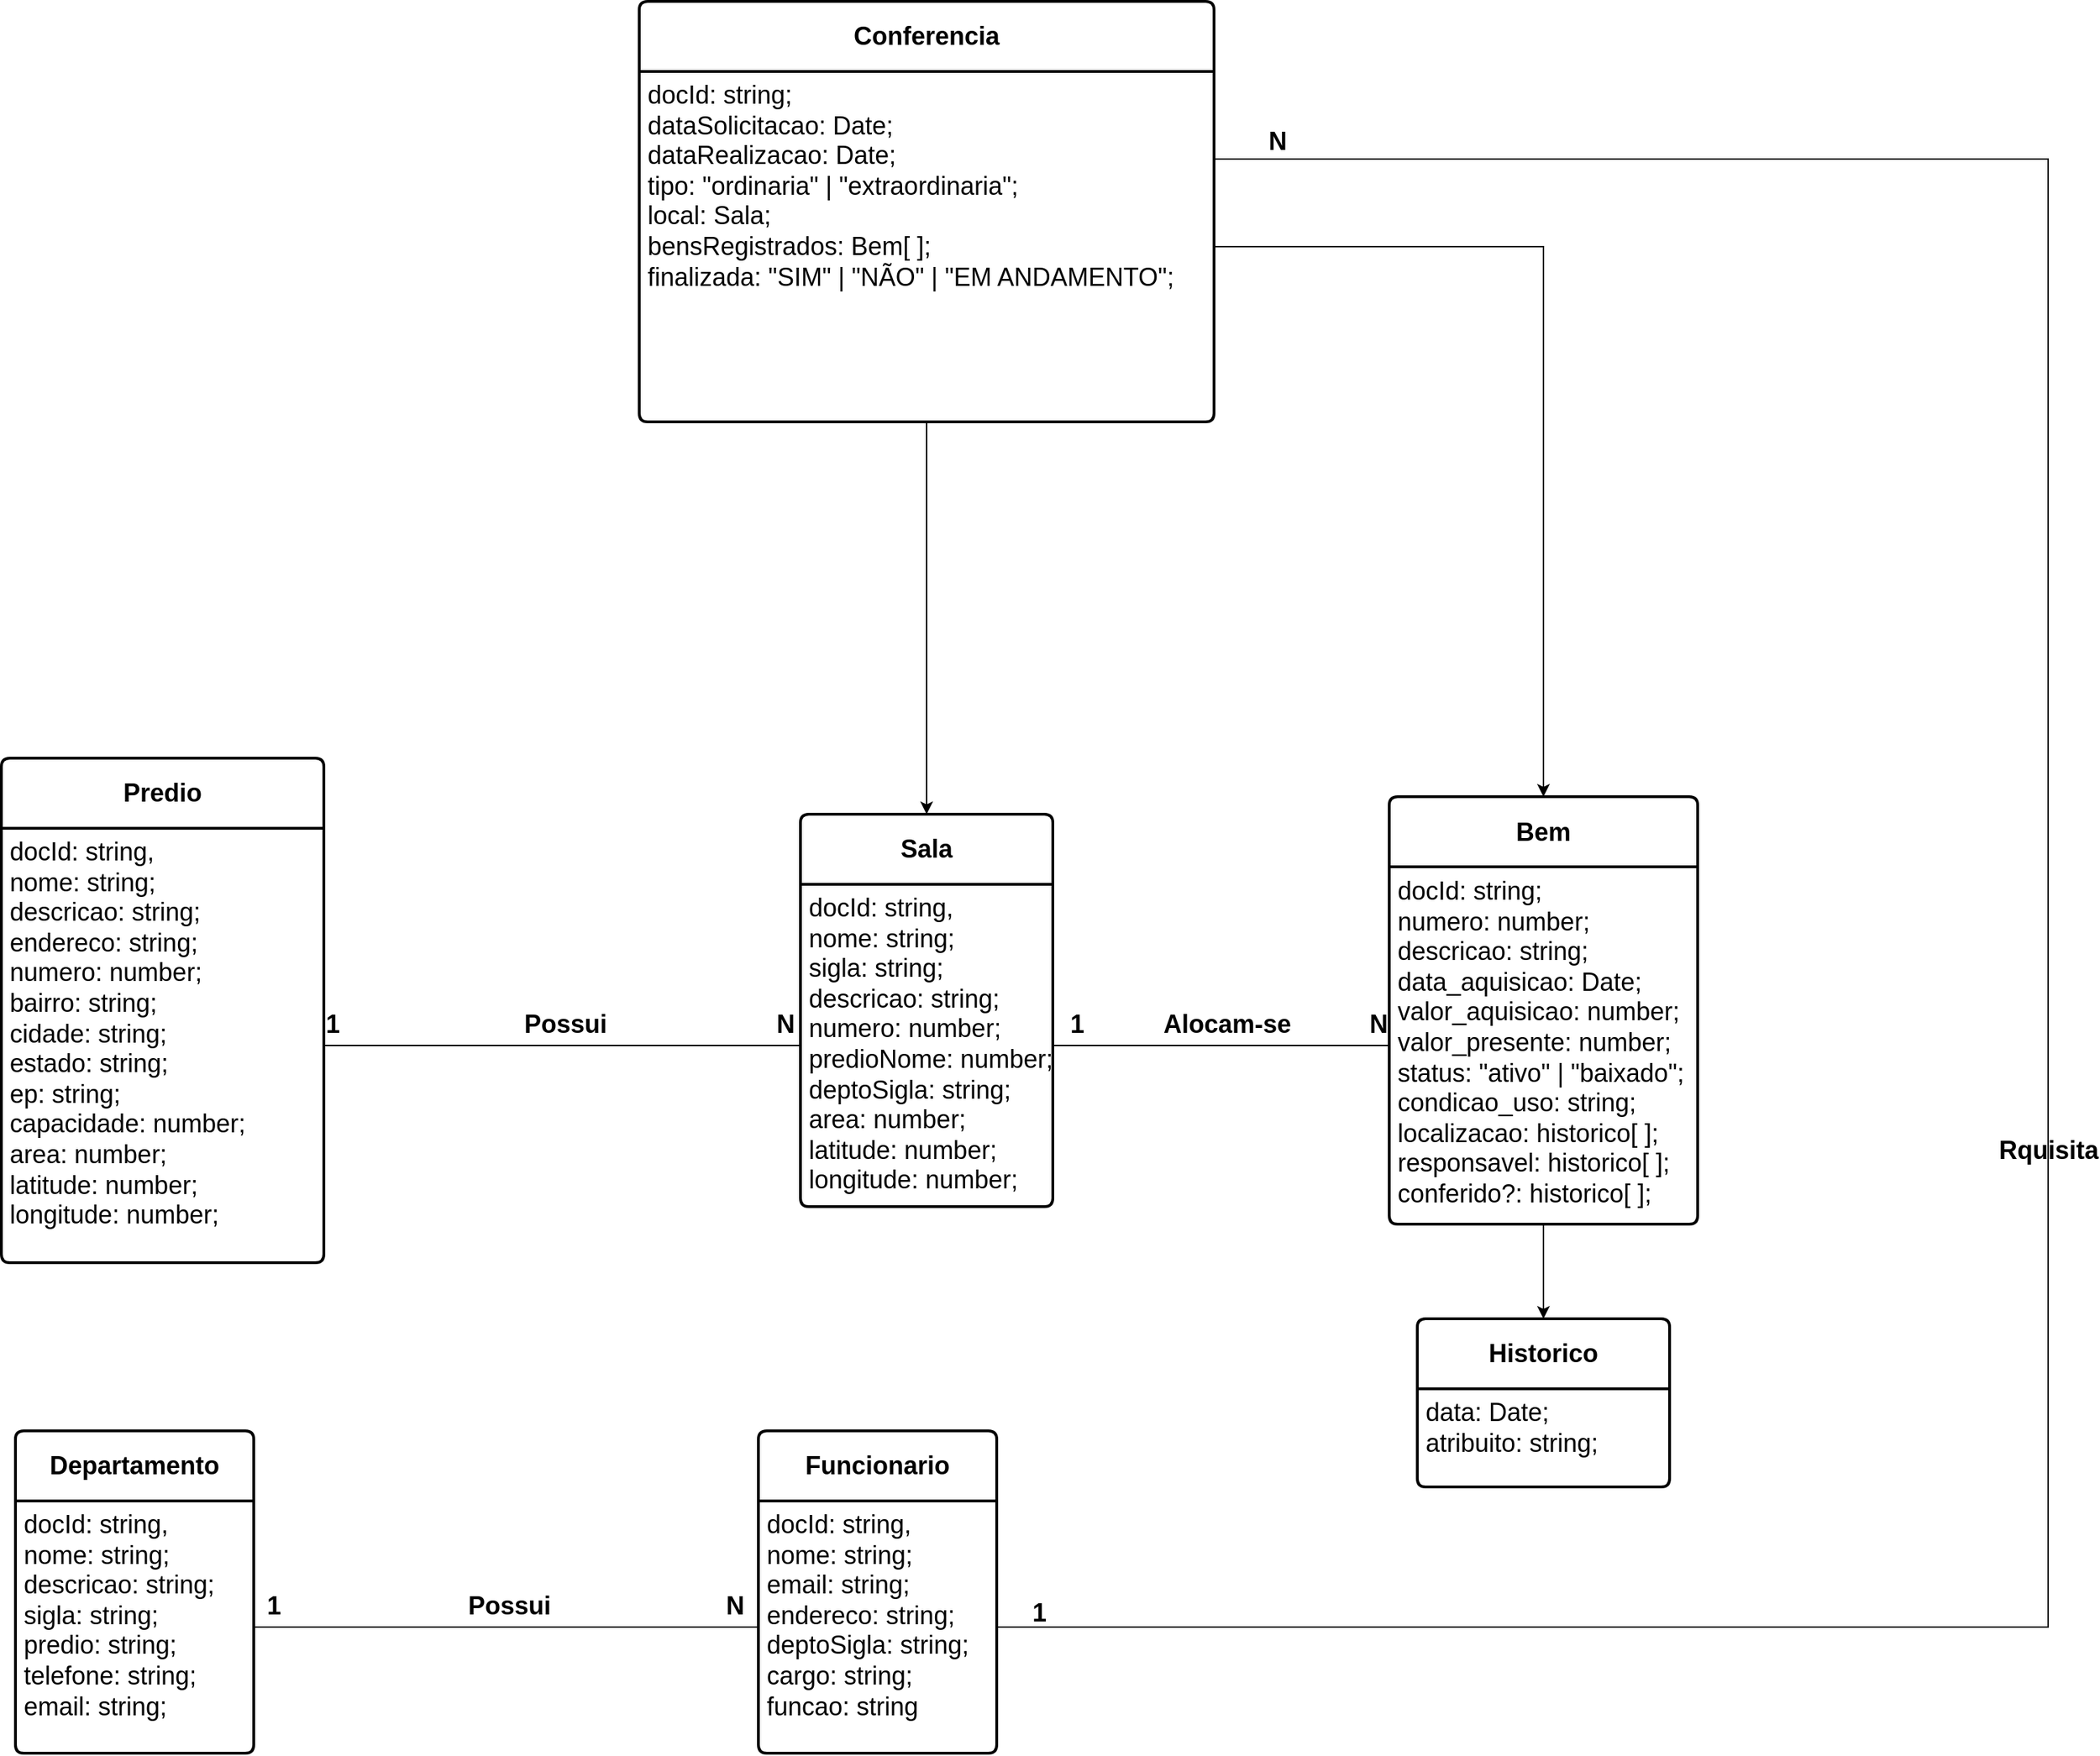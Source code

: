 <mxfile version="25.0.2">
  <diagram name="Página-1" id="3yGUMKd7CNmjQvBmNYFc">
    <mxGraphModel dx="2630" dy="2198" grid="1" gridSize="10" guides="1" tooltips="1" connect="1" arrows="1" fold="1" page="0" pageScale="1" pageWidth="850" pageHeight="1100" math="0" shadow="0">
      <root>
        <mxCell id="0" />
        <mxCell id="1" parent="0" />
        <mxCell id="UMQsm0fVd2S7a8hSrBUR-17" value="&lt;b&gt;Bem&lt;/b&gt;" style="swimlane;childLayout=stackLayout;horizontal=1;startSize=50;horizontalStack=0;rounded=1;fontSize=18;fontStyle=0;strokeWidth=2;resizeParent=0;resizeLast=1;shadow=0;dashed=0;align=center;arcSize=4;labelBorderColor=none;textShadow=0;whiteSpace=wrap;html=1;labelBackgroundColor=none;" vertex="1" parent="1">
          <mxGeometry x="660" y="-232.5" width="220" height="305" as="geometry" />
        </mxCell>
        <mxCell id="UMQsm0fVd2S7a8hSrBUR-18" value="docId: string;&lt;br&gt;numero: number;&lt;br&gt;descricao: string;&lt;br&gt;data_aquisicao: Date;&lt;br&gt;valor_aquisicao: number;&lt;br&gt;valor_presente: number;&lt;br&gt;status: &quot;ativo&quot; | &quot;baixado&quot;;&lt;br&gt;condicao_uso: string;&lt;br&gt;localizacao: historico[ ];&amp;nbsp;&lt;br&gt;responsavel: historico[ ];&amp;nbsp;&lt;br&gt;conferido?: historico[ ];" style="align=left;strokeColor=none;fillColor=none;spacingLeft=4;fontSize=18;verticalAlign=top;resizable=0;rotatable=0;part=1;labelBorderColor=none;textShadow=0;html=1;labelBackgroundColor=none;" vertex="1" parent="UMQsm0fVd2S7a8hSrBUR-17">
          <mxGeometry y="50" width="220" height="255" as="geometry" />
        </mxCell>
        <mxCell id="UMQsm0fVd2S7a8hSrBUR-20" value="&lt;b&gt;Historico&lt;/b&gt;" style="swimlane;childLayout=stackLayout;horizontal=1;startSize=50;horizontalStack=0;rounded=1;fontSize=18;fontStyle=0;strokeWidth=2;resizeParent=0;resizeLast=1;shadow=0;dashed=0;align=center;arcSize=4;labelBorderColor=none;textShadow=0;whiteSpace=wrap;html=1;labelBackgroundColor=none;" vertex="1" parent="1">
          <mxGeometry x="680" y="140" width="180" height="120" as="geometry" />
        </mxCell>
        <mxCell id="UMQsm0fVd2S7a8hSrBUR-21" value="data: Date;&lt;br&gt;atribuito: string;" style="align=left;strokeColor=none;fillColor=none;spacingLeft=4;fontSize=18;verticalAlign=top;resizable=0;rotatable=0;part=1;labelBorderColor=none;textShadow=0;html=1;labelBackgroundColor=none;" vertex="1" parent="UMQsm0fVd2S7a8hSrBUR-20">
          <mxGeometry y="50" width="180" height="70" as="geometry" />
        </mxCell>
        <mxCell id="UMQsm0fVd2S7a8hSrBUR-23" value="" style="edgeStyle=orthogonalEdgeStyle;rounded=0;orthogonalLoop=1;jettySize=auto;fontSize=18;labelBorderColor=none;textShadow=0;html=1;labelBackgroundColor=none;" edge="1" parent="1" source="UMQsm0fVd2S7a8hSrBUR-18" target="UMQsm0fVd2S7a8hSrBUR-20">
          <mxGeometry relative="1" as="geometry" />
        </mxCell>
        <mxCell id="UMQsm0fVd2S7a8hSrBUR-24" value="&lt;b&gt;Predio&lt;/b&gt;" style="swimlane;childLayout=stackLayout;horizontal=1;startSize=50;horizontalStack=0;rounded=1;fontSize=18;fontStyle=0;strokeWidth=2;resizeParent=0;resizeLast=1;shadow=0;dashed=0;align=center;arcSize=4;labelBorderColor=none;textShadow=0;whiteSpace=wrap;html=1;labelBackgroundColor=none;" vertex="1" parent="1">
          <mxGeometry x="-330" y="-260" width="230" height="360" as="geometry" />
        </mxCell>
        <mxCell id="UMQsm0fVd2S7a8hSrBUR-25" value="docId: string,&lt;br&gt;nome: string;&lt;br&gt;descricao: string;&lt;br&gt;endereco: string;&lt;br&gt;numero: number;&lt;br&gt;bairro: string;&lt;br&gt;cidade: string;&lt;br&gt;estado: string;&lt;br&gt;ep: string;&lt;br&gt;capacidade: number;&lt;br&gt;area: number;&lt;br&gt;latitude: number;&lt;br&gt;longitude: number;" style="align=left;strokeColor=none;fillColor=none;spacingLeft=4;fontSize=18;verticalAlign=top;resizable=0;rotatable=0;part=1;labelBorderColor=none;textShadow=0;html=1;labelBackgroundColor=none;" vertex="1" parent="UMQsm0fVd2S7a8hSrBUR-24">
          <mxGeometry y="50" width="230" height="310" as="geometry" />
        </mxCell>
        <mxCell id="UMQsm0fVd2S7a8hSrBUR-26" value="&lt;b&gt;Sala&lt;/b&gt;" style="swimlane;childLayout=stackLayout;horizontal=1;startSize=50;horizontalStack=0;rounded=1;fontSize=18;fontStyle=0;strokeWidth=2;resizeParent=0;resizeLast=1;shadow=0;dashed=0;align=center;arcSize=4;labelBorderColor=none;textShadow=0;whiteSpace=wrap;html=1;labelBackgroundColor=none;" vertex="1" parent="1">
          <mxGeometry x="240" y="-220" width="180" height="280" as="geometry" />
        </mxCell>
        <mxCell id="UMQsm0fVd2S7a8hSrBUR-27" value="docId: string,&lt;br&gt;nome: string;&lt;br&gt;sigla: string;&lt;br&gt;descricao: string;&lt;br&gt;numero: number;&amp;nbsp;&lt;br&gt;predioNome: number;&lt;br&gt;deptoSigla: string;&lt;br&gt;area: number;&lt;br&gt;latitude: number;&lt;br&gt;longitude: number;" style="align=left;strokeColor=none;fillColor=none;spacingLeft=4;fontSize=18;verticalAlign=top;resizable=0;rotatable=0;part=1;labelBorderColor=none;textShadow=0;html=1;labelBackgroundColor=none;" vertex="1" parent="UMQsm0fVd2S7a8hSrBUR-26">
          <mxGeometry y="50" width="180" height="230" as="geometry" />
        </mxCell>
        <mxCell id="UMQsm0fVd2S7a8hSrBUR-28" value="" style="edgeStyle=orthogonalEdgeStyle;rounded=0;orthogonalLoop=1;jettySize=auto;entryX=0;entryY=0.5;entryDx=0;entryDy=0;endArrow=none;endFill=0;fontSize=18;labelBorderColor=none;textShadow=0;html=1;labelBackgroundColor=none;" edge="1" parent="1" source="UMQsm0fVd2S7a8hSrBUR-25" target="UMQsm0fVd2S7a8hSrBUR-27">
          <mxGeometry relative="1" as="geometry" />
        </mxCell>
        <mxCell id="UMQsm0fVd2S7a8hSrBUR-29" value="1" style="edgeLabel;align=center;verticalAlign=middle;resizable=0;points=[];fontSize=18;fontStyle=1;labelBorderColor=none;textShadow=0;html=1;labelBackgroundColor=none;" vertex="1" connectable="0" parent="UMQsm0fVd2S7a8hSrBUR-28">
          <mxGeometry x="-0.205" y="-1" relative="1" as="geometry">
            <mxPoint x="-129" y="-16" as="offset" />
          </mxGeometry>
        </mxCell>
        <mxCell id="UMQsm0fVd2S7a8hSrBUR-30" value="N" style="edgeLabel;align=center;verticalAlign=middle;resizable=0;points=[];fontSize=18;fontStyle=1;labelBorderColor=none;textShadow=0;html=1;labelBackgroundColor=none;" vertex="1" connectable="0" parent="UMQsm0fVd2S7a8hSrBUR-28">
          <mxGeometry x="0.371" relative="1" as="geometry">
            <mxPoint x="96" y="-15" as="offset" />
          </mxGeometry>
        </mxCell>
        <mxCell id="UMQsm0fVd2S7a8hSrBUR-31" value="Possui" style="edgeLabel;align=center;verticalAlign=middle;resizable=0;points=[];fontSize=18;fontStyle=1;labelBorderColor=none;textShadow=0;html=1;labelBackgroundColor=none;" vertex="1" connectable="0" parent="UMQsm0fVd2S7a8hSrBUR-28">
          <mxGeometry x="-0.052" y="-3" relative="1" as="geometry">
            <mxPoint x="11" y="-18" as="offset" />
          </mxGeometry>
        </mxCell>
        <mxCell id="UMQsm0fVd2S7a8hSrBUR-36" value="1" style="edgeStyle=orthogonalEdgeStyle;rounded=0;orthogonalLoop=1;jettySize=auto;entryX=0;entryY=0.5;entryDx=0;entryDy=0;fontSize=18;endArrow=none;endFill=0;fontStyle=1;labelBorderColor=none;textShadow=0;html=1;labelBackgroundColor=none;" edge="1" parent="1" source="UMQsm0fVd2S7a8hSrBUR-27" target="UMQsm0fVd2S7a8hSrBUR-18">
          <mxGeometry x="-0.857" y="15" relative="1" as="geometry">
            <mxPoint as="offset" />
          </mxGeometry>
        </mxCell>
        <mxCell id="UMQsm0fVd2S7a8hSrBUR-37" value="Alocam-se" style="edgeLabel;align=center;verticalAlign=middle;resizable=0;points=[];fontSize=18;fontStyle=1;labelBorderColor=none;textShadow=0;html=1;labelBackgroundColor=none;" vertex="1" connectable="0" parent="UMQsm0fVd2S7a8hSrBUR-36">
          <mxGeometry x="-0.16" y="-2" relative="1" as="geometry">
            <mxPoint x="23" y="-17" as="offset" />
          </mxGeometry>
        </mxCell>
        <mxCell id="UMQsm0fVd2S7a8hSrBUR-38" value="N" style="edgeLabel;align=center;verticalAlign=middle;resizable=0;points=[];fontSize=18;fontStyle=1;labelBorderColor=none;textShadow=0;html=1;labelBackgroundColor=none;" vertex="1" connectable="0" parent="UMQsm0fVd2S7a8hSrBUR-36">
          <mxGeometry x="0.462" y="-2" relative="1" as="geometry">
            <mxPoint x="56" y="-17" as="offset" />
          </mxGeometry>
        </mxCell>
        <mxCell id="UMQsm0fVd2S7a8hSrBUR-39" value="&lt;b&gt;Departamento&lt;/b&gt;" style="swimlane;childLayout=stackLayout;horizontal=1;startSize=50;horizontalStack=0;rounded=1;fontSize=18;fontStyle=0;strokeWidth=2;resizeParent=0;resizeLast=1;shadow=0;dashed=0;align=center;arcSize=4;labelBorderColor=none;textShadow=0;whiteSpace=wrap;html=1;labelBackgroundColor=none;" vertex="1" parent="1">
          <mxGeometry x="-320" y="220" width="170" height="230" as="geometry" />
        </mxCell>
        <mxCell id="UMQsm0fVd2S7a8hSrBUR-40" value="docId: string,&lt;br&gt;nome: string;&lt;br&gt;descricao: string;&lt;br&gt;sigla: string;&lt;br&gt;predio: string;&lt;br&gt;telefone: string;&lt;br&gt;email: string;" style="align=left;strokeColor=none;fillColor=none;spacingLeft=4;fontSize=18;verticalAlign=top;resizable=0;rotatable=0;part=1;labelBorderColor=none;textShadow=0;html=1;labelBackgroundColor=none;" vertex="1" parent="UMQsm0fVd2S7a8hSrBUR-39">
          <mxGeometry y="50" width="170" height="180" as="geometry" />
        </mxCell>
        <mxCell id="UMQsm0fVd2S7a8hSrBUR-44" value="&lt;b&gt;Funcionario&lt;/b&gt;" style="swimlane;childLayout=stackLayout;horizontal=1;startSize=50;horizontalStack=0;rounded=1;fontSize=18;fontStyle=0;strokeWidth=2;resizeParent=0;resizeLast=1;shadow=0;dashed=0;align=center;arcSize=4;labelBorderColor=none;textShadow=0;whiteSpace=wrap;html=1;labelBackgroundColor=none;" vertex="1" parent="1">
          <mxGeometry x="210" y="220" width="170" height="230" as="geometry" />
        </mxCell>
        <mxCell id="UMQsm0fVd2S7a8hSrBUR-45" value="docId: string,&lt;br&gt;nome: string;&lt;br&gt;email: string;&lt;br&gt;endereco: string;&lt;br&gt;deptoSigla: string;&lt;br&gt;cargo: string;&lt;br&gt;funcao: string" style="align=left;strokeColor=none;fillColor=none;spacingLeft=4;fontSize=18;verticalAlign=top;resizable=0;rotatable=0;part=1;labelBorderColor=none;textShadow=0;html=1;labelBackgroundColor=none;" vertex="1" parent="UMQsm0fVd2S7a8hSrBUR-44">
          <mxGeometry y="50" width="170" height="180" as="geometry" />
        </mxCell>
        <mxCell id="UMQsm0fVd2S7a8hSrBUR-47" value="" style="edgeStyle=orthogonalEdgeStyle;rounded=0;orthogonalLoop=1;jettySize=auto;entryX=0;entryY=0.5;entryDx=0;entryDy=0;endArrow=none;endFill=0;exitX=1;exitY=0.5;exitDx=0;exitDy=0;fontSize=18;labelBorderColor=none;textShadow=0;html=1;labelBackgroundColor=none;" edge="1" parent="1" source="UMQsm0fVd2S7a8hSrBUR-40" target="UMQsm0fVd2S7a8hSrBUR-45">
          <mxGeometry relative="1" as="geometry">
            <mxPoint x="-120" y="-85" as="sourcePoint" />
            <mxPoint x="210" y="-85" as="targetPoint" />
          </mxGeometry>
        </mxCell>
        <mxCell id="UMQsm0fVd2S7a8hSrBUR-48" value="1" style="edgeLabel;align=center;verticalAlign=middle;resizable=0;points=[];fontSize=18;fontStyle=1;labelBorderColor=none;textShadow=0;html=1;labelBackgroundColor=none;" vertex="1" connectable="0" parent="UMQsm0fVd2S7a8hSrBUR-47">
          <mxGeometry x="-0.205" y="-1" relative="1" as="geometry">
            <mxPoint x="-129" y="-16" as="offset" />
          </mxGeometry>
        </mxCell>
        <mxCell id="UMQsm0fVd2S7a8hSrBUR-49" value="N" style="edgeLabel;align=center;verticalAlign=middle;resizable=0;points=[];fontSize=18;fontStyle=1;labelBorderColor=none;textShadow=0;html=1;labelBackgroundColor=none;" vertex="1" connectable="0" parent="UMQsm0fVd2S7a8hSrBUR-47">
          <mxGeometry x="0.371" relative="1" as="geometry">
            <mxPoint x="96" y="-15" as="offset" />
          </mxGeometry>
        </mxCell>
        <mxCell id="UMQsm0fVd2S7a8hSrBUR-50" value="Possui" style="edgeLabel;align=center;verticalAlign=middle;resizable=0;points=[];fontSize=18;fontStyle=1;labelBorderColor=none;textShadow=0;html=1;labelBackgroundColor=none;" vertex="1" connectable="0" parent="UMQsm0fVd2S7a8hSrBUR-47">
          <mxGeometry x="-0.052" y="-3" relative="1" as="geometry">
            <mxPoint x="11" y="-18" as="offset" />
          </mxGeometry>
        </mxCell>
        <mxCell id="UMQsm0fVd2S7a8hSrBUR-51" value="&lt;b&gt;Conferencia&lt;/b&gt;" style="swimlane;childLayout=stackLayout;horizontal=1;startSize=50;horizontalStack=0;rounded=1;fontSize=18;fontStyle=0;strokeWidth=2;resizeParent=0;resizeLast=1;shadow=0;dashed=0;align=center;arcSize=4;labelBorderColor=none;textShadow=0;whiteSpace=wrap;html=1;labelBackgroundColor=none;" vertex="1" parent="1">
          <mxGeometry x="125" y="-800" width="410" height="300" as="geometry" />
        </mxCell>
        <mxCell id="UMQsm0fVd2S7a8hSrBUR-52" value="docId: string;&lt;br&gt;dataSolicitacao: Date;&lt;br&gt;dataRealizacao: Date;&lt;br&gt;tipo: &quot;ordinaria&quot; | &quot;extraordinaria&quot;;&lt;br&gt;local: Sala;&lt;br&gt;bensRegistrados: Bem[ ];&lt;br&gt;finalizada: &quot;SIM&quot; | &quot;NÃO&quot; | &quot;EM ANDAMENTO&quot;;" style="align=left;strokeColor=none;fillColor=none;spacingLeft=4;fontSize=18;verticalAlign=top;resizable=0;rotatable=0;part=1;labelBorderColor=none;textShadow=0;html=1;labelBackgroundColor=none;" vertex="1" parent="UMQsm0fVd2S7a8hSrBUR-51">
          <mxGeometry y="50" width="410" height="250" as="geometry" />
        </mxCell>
        <mxCell id="UMQsm0fVd2S7a8hSrBUR-54" value="" style="edgeStyle=orthogonalEdgeStyle;rounded=0;orthogonalLoop=1;jettySize=auto;entryX=0.5;entryY=0;entryDx=0;entryDy=0;fontSize=18;labelBorderColor=none;textShadow=0;html=1;labelBackgroundColor=none;" edge="1" parent="1" source="UMQsm0fVd2S7a8hSrBUR-52" target="UMQsm0fVd2S7a8hSrBUR-26">
          <mxGeometry relative="1" as="geometry" />
        </mxCell>
        <mxCell id="UMQsm0fVd2S7a8hSrBUR-55" value="" style="edgeStyle=orthogonalEdgeStyle;rounded=0;orthogonalLoop=1;jettySize=auto;exitX=1;exitY=0.5;exitDx=0;exitDy=0;entryX=0.5;entryY=0;entryDx=0;entryDy=0;fontSize=18;labelBorderColor=none;textShadow=0;html=1;labelBackgroundColor=none;" edge="1" parent="1" source="UMQsm0fVd2S7a8hSrBUR-52" target="UMQsm0fVd2S7a8hSrBUR-17">
          <mxGeometry relative="1" as="geometry" />
        </mxCell>
        <mxCell id="UMQsm0fVd2S7a8hSrBUR-56" value="1" style="edgeStyle=orthogonalEdgeStyle;rounded=0;orthogonalLoop=1;jettySize=auto;entryX=1;entryY=0.25;entryDx=0;entryDy=0;fontSize=18;endArrow=none;endFill=0;fontStyle=1;labelBorderColor=none;textShadow=0;html=1;labelBackgroundColor=none;" edge="1" parent="1" source="UMQsm0fVd2S7a8hSrBUR-45" target="UMQsm0fVd2S7a8hSrBUR-52">
          <mxGeometry x="-0.975" y="10" relative="1" as="geometry">
            <Array as="points">
              <mxPoint x="1130" y="360" />
              <mxPoint x="1130" y="-687" />
            </Array>
            <mxPoint as="offset" />
          </mxGeometry>
        </mxCell>
        <mxCell id="UMQsm0fVd2S7a8hSrBUR-57" value="N" style="edgeLabel;align=center;verticalAlign=middle;resizable=0;points=[];fontSize=18;fontStyle=1;labelBorderColor=none;textShadow=0;html=1;labelBackgroundColor=none;" vertex="1" connectable="0" parent="UMQsm0fVd2S7a8hSrBUR-56">
          <mxGeometry x="-0.011" y="-5" relative="1" as="geometry">
            <mxPoint x="-555" y="-627" as="offset" />
          </mxGeometry>
        </mxCell>
        <mxCell id="UMQsm0fVd2S7a8hSrBUR-58" value="Rquisita" style="edgeLabel;align=center;verticalAlign=middle;resizable=0;points=[];fontSize=18;fontStyle=1;labelBorderColor=none;textShadow=0;html=1;labelBackgroundColor=none;" vertex="1" connectable="0" parent="UMQsm0fVd2S7a8hSrBUR-56">
          <mxGeometry x="-0.089" relative="1" as="geometry">
            <mxPoint as="offset" />
          </mxGeometry>
        </mxCell>
      </root>
    </mxGraphModel>
  </diagram>
</mxfile>
